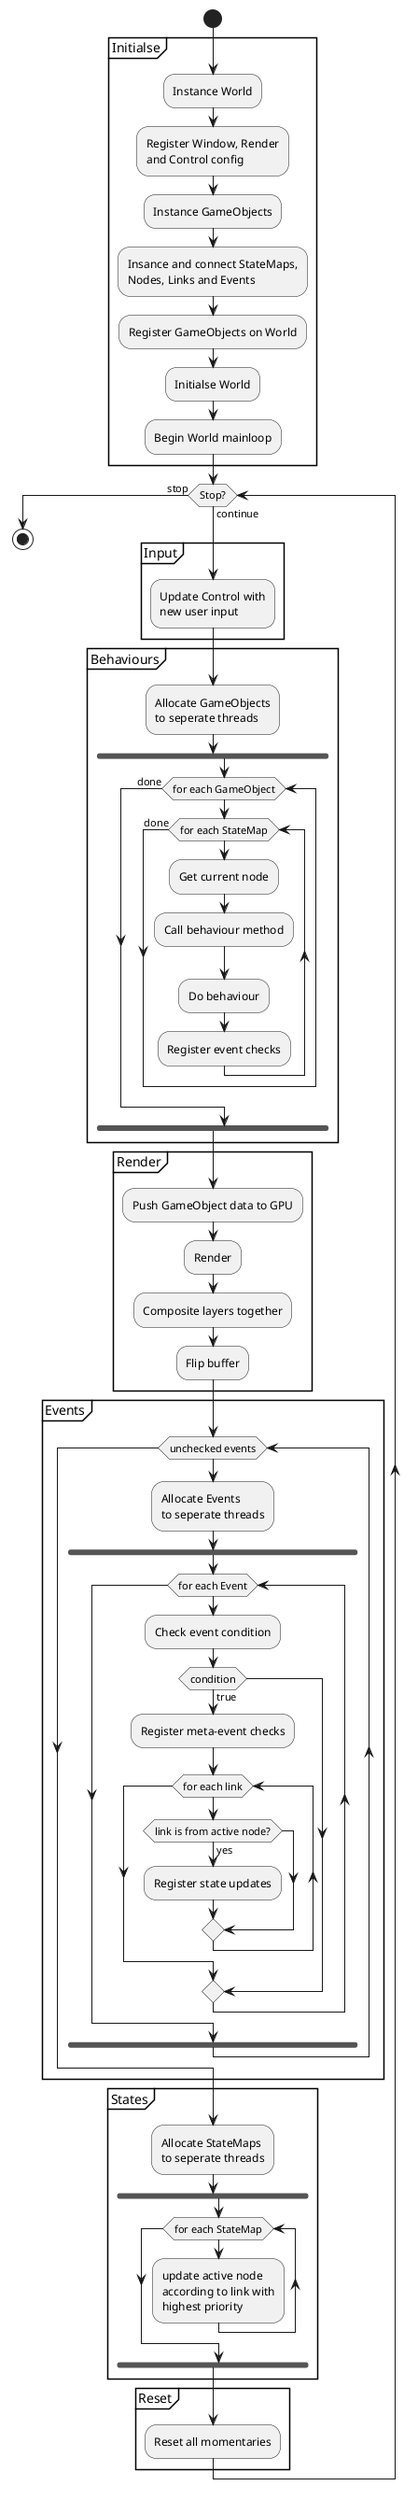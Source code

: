 @startuml DecisionEngine Activity Diagram
start
partition Initialse {
    :Instance World;
    :Register Window, Render
    and Control config;
    :Instance GameObjects;
    :Insance and connect StateMaps,
    Nodes, Links and Events;
    :Register GameObjects on World;
    :Initialse World;
    :Begin World mainloop;
}
while (Stop?) is (continue)
    partition Input {
        :Update Control with
        new user input;
    }
    partition Behaviours {
        :Allocate GameObjects 
        to seperate threads;
        fork
            while (for each GameObject)
                while (for each StateMap)
                    :Get current node;
                    :Call behaviour method;
                    :Do behaviour;
                    :Register event checks;
                endwhile (done)
            endwhile (done)
        end fork
    }
    partition Render {
        :Push GameObject data to GPU;
        :Render;
        :Composite layers together;
        :Flip buffer;
    }
    partition Events {
        while (unchecked events)
            :Allocate Events
            to seperate threads;
            fork
                while (for each Event)
                    :Check event condition;
                    if (condition) then (true)
                        :Register meta-event checks;
                        while (for each link)
                            if (link is from active node?) then (yes)
                                :Register state updates;
                            endif
                        endwhile
                    endif
                endwhile
            end fork
        endwhile
    }
    partition States {
        :Allocate StateMaps
        to seperate threads;
        fork
            while (for each StateMap)
                :update active node
                according to link with
                highest priority;
            endwhile
        end fork
    }
    partition Reset {
        :Reset all momentaries;
    }
endwhile (stop)
stop

@enduml